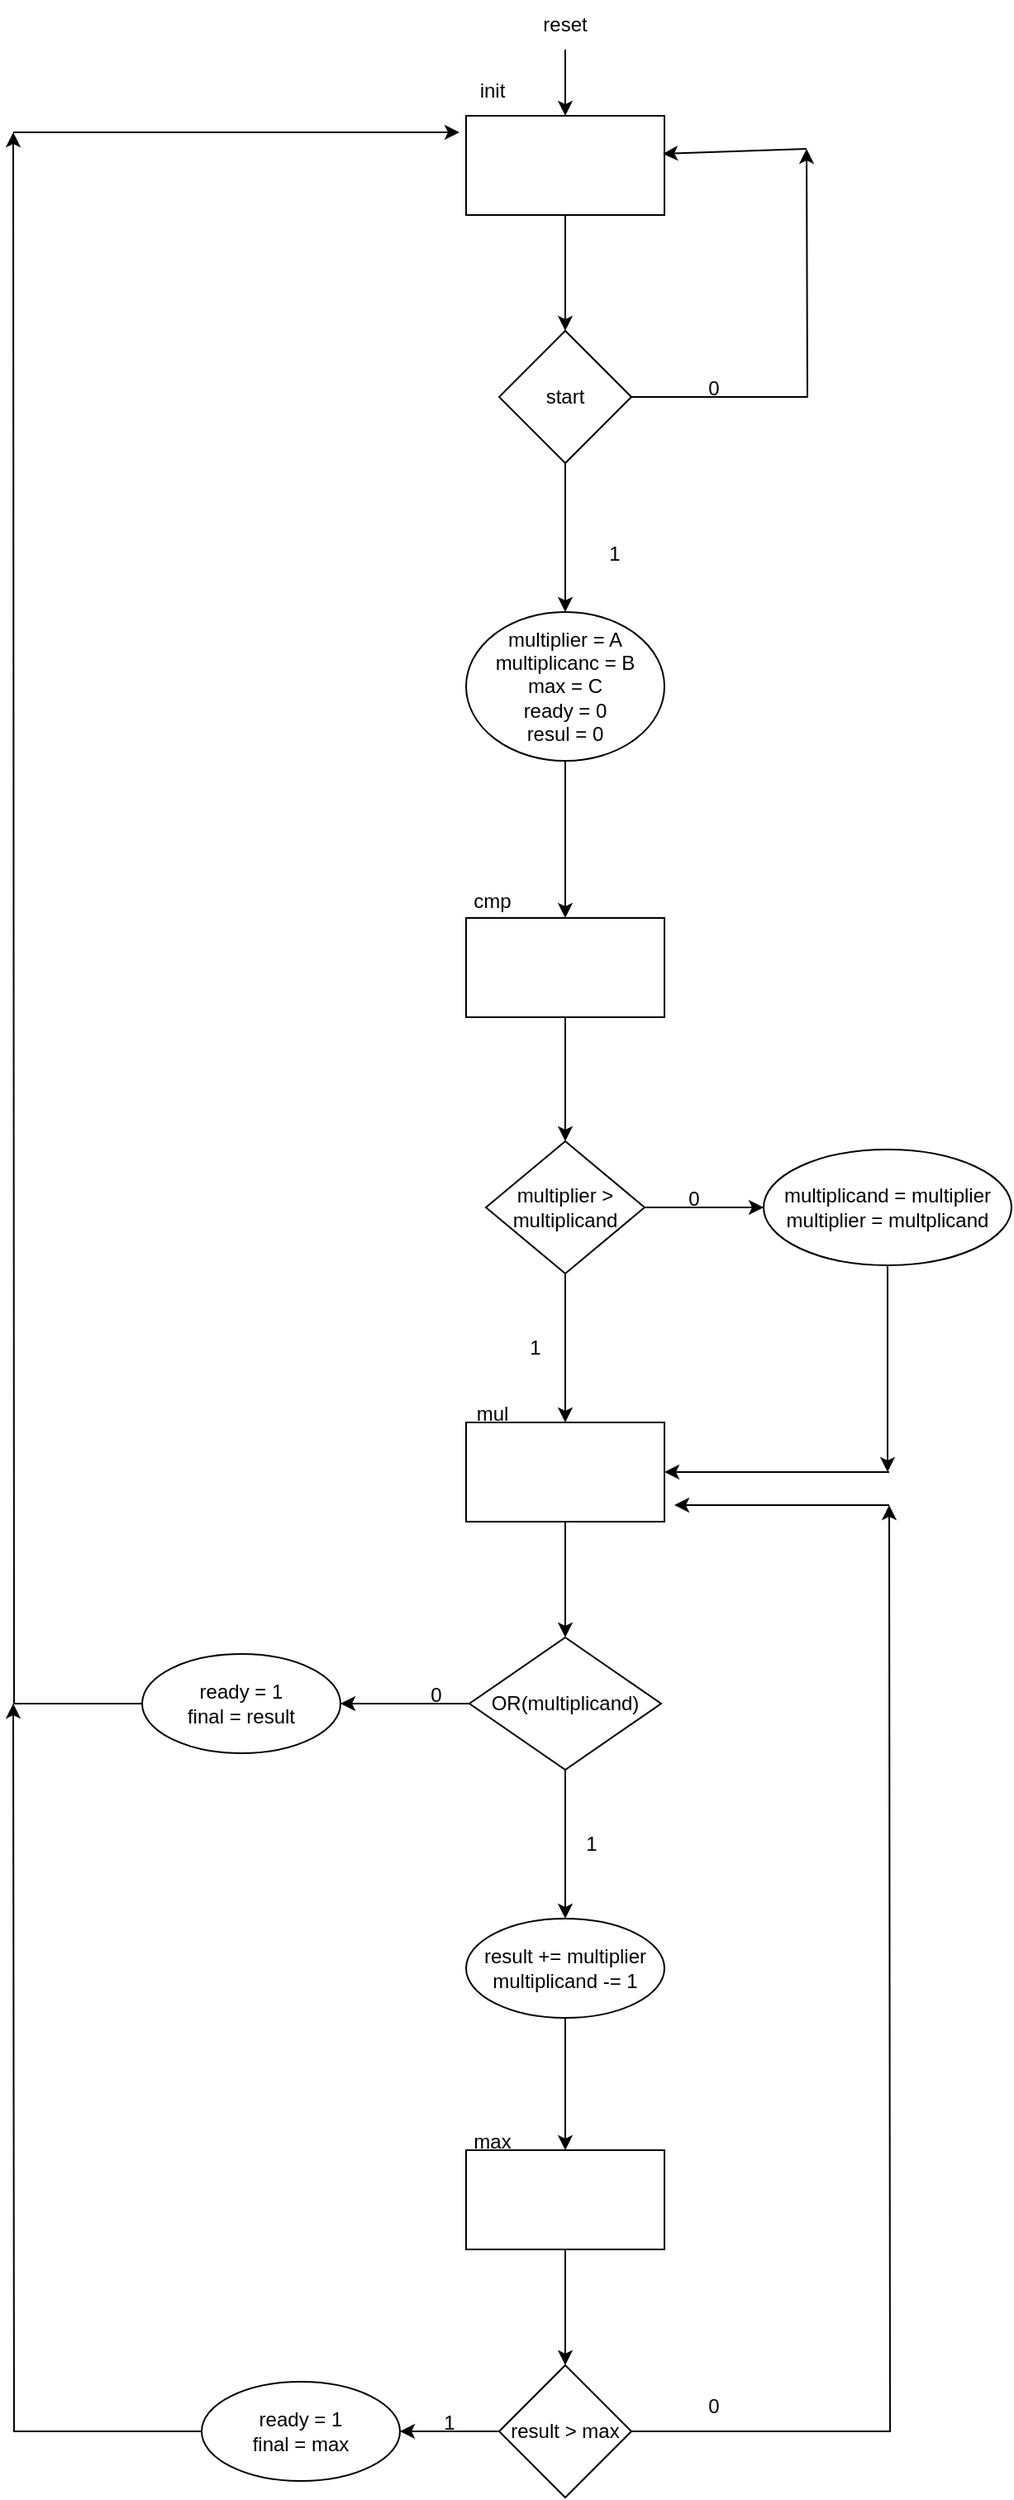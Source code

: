 <mxfile version="18.0.8" type="device"><diagram id="C5RBs43oDa-KdzZeNtuy" name="Page-1"><mxGraphModel dx="1662" dy="798" grid="1" gridSize="10" guides="1" tooltips="1" connect="1" arrows="1" fold="1" page="1" pageScale="1" pageWidth="827" pageHeight="1169" math="0" shadow="0"><root><mxCell id="WIyWlLk6GJQsqaUBKTNV-0"/><mxCell id="WIyWlLk6GJQsqaUBKTNV-1" parent="WIyWlLk6GJQsqaUBKTNV-0"/><mxCell id="GFrCThIroGEPLe5tOuqa-5" value="" style="edgeStyle=orthogonalEdgeStyle;rounded=0;orthogonalLoop=1;jettySize=auto;html=1;" edge="1" parent="WIyWlLk6GJQsqaUBKTNV-1" source="GFrCThIroGEPLe5tOuqa-0" target="GFrCThIroGEPLe5tOuqa-4"><mxGeometry relative="1" as="geometry"/></mxCell><mxCell id="GFrCThIroGEPLe5tOuqa-0" value="" style="rounded=0;whiteSpace=wrap;html=1;" vertex="1" parent="WIyWlLk6GJQsqaUBKTNV-1"><mxGeometry x="354" y="100" width="120" height="60" as="geometry"/></mxCell><mxCell id="GFrCThIroGEPLe5tOuqa-1" value="init" style="text;html=1;strokeColor=none;fillColor=none;align=center;verticalAlign=middle;whiteSpace=wrap;rounded=0;" vertex="1" parent="WIyWlLk6GJQsqaUBKTNV-1"><mxGeometry x="340" y="70" width="60" height="30" as="geometry"/></mxCell><mxCell id="GFrCThIroGEPLe5tOuqa-2" value="" style="endArrow=classic;html=1;rounded=0;entryX=0.5;entryY=0;entryDx=0;entryDy=0;" edge="1" parent="WIyWlLk6GJQsqaUBKTNV-1" target="GFrCThIroGEPLe5tOuqa-0"><mxGeometry width="50" height="50" relative="1" as="geometry"><mxPoint x="414" y="60" as="sourcePoint"/><mxPoint x="414" y="40" as="targetPoint"/></mxGeometry></mxCell><mxCell id="GFrCThIroGEPLe5tOuqa-3" value="reset" style="text;html=1;strokeColor=none;fillColor=none;align=center;verticalAlign=middle;whiteSpace=wrap;rounded=0;" vertex="1" parent="WIyWlLk6GJQsqaUBKTNV-1"><mxGeometry x="384" y="30" width="60" height="30" as="geometry"/></mxCell><mxCell id="GFrCThIroGEPLe5tOuqa-6" style="edgeStyle=orthogonalEdgeStyle;rounded=0;orthogonalLoop=1;jettySize=auto;html=1;" edge="1" parent="WIyWlLk6GJQsqaUBKTNV-1" source="GFrCThIroGEPLe5tOuqa-4"><mxGeometry relative="1" as="geometry"><mxPoint x="560" y="120" as="targetPoint"/></mxGeometry></mxCell><mxCell id="GFrCThIroGEPLe5tOuqa-10" value="" style="edgeStyle=orthogonalEdgeStyle;rounded=0;orthogonalLoop=1;jettySize=auto;html=1;" edge="1" parent="WIyWlLk6GJQsqaUBKTNV-1" source="GFrCThIroGEPLe5tOuqa-4" target="GFrCThIroGEPLe5tOuqa-9"><mxGeometry relative="1" as="geometry"/></mxCell><mxCell id="GFrCThIroGEPLe5tOuqa-4" value="start" style="rhombus;whiteSpace=wrap;html=1;rounded=0;" vertex="1" parent="WIyWlLk6GJQsqaUBKTNV-1"><mxGeometry x="374" y="230" width="80" height="80" as="geometry"/></mxCell><mxCell id="GFrCThIroGEPLe5tOuqa-7" value="" style="endArrow=classic;html=1;rounded=0;entryX=0.992;entryY=0.383;entryDx=0;entryDy=0;entryPerimeter=0;" edge="1" parent="WIyWlLk6GJQsqaUBKTNV-1" target="GFrCThIroGEPLe5tOuqa-0"><mxGeometry width="50" height="50" relative="1" as="geometry"><mxPoint x="560" y="120" as="sourcePoint"/><mxPoint x="440" y="380" as="targetPoint"/></mxGeometry></mxCell><mxCell id="GFrCThIroGEPLe5tOuqa-8" value="0" style="text;html=1;strokeColor=none;fillColor=none;align=center;verticalAlign=middle;whiteSpace=wrap;rounded=0;" vertex="1" parent="WIyWlLk6GJQsqaUBKTNV-1"><mxGeometry x="474" y="250" width="60" height="30" as="geometry"/></mxCell><mxCell id="GFrCThIroGEPLe5tOuqa-13" value="" style="edgeStyle=orthogonalEdgeStyle;rounded=0;orthogonalLoop=1;jettySize=auto;html=1;" edge="1" parent="WIyWlLk6GJQsqaUBKTNV-1" source="GFrCThIroGEPLe5tOuqa-9" target="GFrCThIroGEPLe5tOuqa-12"><mxGeometry relative="1" as="geometry"/></mxCell><mxCell id="GFrCThIroGEPLe5tOuqa-9" value="multiplier = A&lt;br&gt;multiplicanc = B&lt;br&gt;max = C&lt;br&gt;ready = 0&lt;br&gt;resul = 0" style="ellipse;whiteSpace=wrap;html=1;rounded=0;" vertex="1" parent="WIyWlLk6GJQsqaUBKTNV-1"><mxGeometry x="354" y="400" width="120" height="90" as="geometry"/></mxCell><mxCell id="GFrCThIroGEPLe5tOuqa-11" value="1" style="text;html=1;strokeColor=none;fillColor=none;align=center;verticalAlign=middle;whiteSpace=wrap;rounded=0;" vertex="1" parent="WIyWlLk6GJQsqaUBKTNV-1"><mxGeometry x="414" y="350" width="60" height="30" as="geometry"/></mxCell><mxCell id="GFrCThIroGEPLe5tOuqa-16" value="" style="edgeStyle=orthogonalEdgeStyle;rounded=0;orthogonalLoop=1;jettySize=auto;html=1;" edge="1" parent="WIyWlLk6GJQsqaUBKTNV-1" source="GFrCThIroGEPLe5tOuqa-12" target="GFrCThIroGEPLe5tOuqa-15"><mxGeometry relative="1" as="geometry"/></mxCell><mxCell id="GFrCThIroGEPLe5tOuqa-12" value="" style="whiteSpace=wrap;html=1;rounded=0;" vertex="1" parent="WIyWlLk6GJQsqaUBKTNV-1"><mxGeometry x="354" y="585" width="120" height="60" as="geometry"/></mxCell><mxCell id="GFrCThIroGEPLe5tOuqa-14" value="cmp" style="text;html=1;strokeColor=none;fillColor=none;align=center;verticalAlign=middle;whiteSpace=wrap;rounded=0;" vertex="1" parent="WIyWlLk6GJQsqaUBKTNV-1"><mxGeometry x="340" y="560" width="60" height="30" as="geometry"/></mxCell><mxCell id="GFrCThIroGEPLe5tOuqa-18" value="" style="edgeStyle=orthogonalEdgeStyle;rounded=0;orthogonalLoop=1;jettySize=auto;html=1;" edge="1" parent="WIyWlLk6GJQsqaUBKTNV-1" source="GFrCThIroGEPLe5tOuqa-15" target="GFrCThIroGEPLe5tOuqa-17"><mxGeometry relative="1" as="geometry"/></mxCell><mxCell id="GFrCThIroGEPLe5tOuqa-21" value="" style="edgeStyle=orthogonalEdgeStyle;rounded=0;orthogonalLoop=1;jettySize=auto;html=1;" edge="1" parent="WIyWlLk6GJQsqaUBKTNV-1" source="GFrCThIroGEPLe5tOuqa-15" target="GFrCThIroGEPLe5tOuqa-20"><mxGeometry relative="1" as="geometry"/></mxCell><mxCell id="GFrCThIroGEPLe5tOuqa-15" value="multiplier &amp;gt; multiplicand" style="rhombus;whiteSpace=wrap;html=1;rounded=0;" vertex="1" parent="WIyWlLk6GJQsqaUBKTNV-1"><mxGeometry x="366" y="720" width="96" height="80" as="geometry"/></mxCell><mxCell id="GFrCThIroGEPLe5tOuqa-24" style="edgeStyle=orthogonalEdgeStyle;rounded=0;orthogonalLoop=1;jettySize=auto;html=1;exitX=0.5;exitY=1;exitDx=0;exitDy=0;" edge="1" parent="WIyWlLk6GJQsqaUBKTNV-1" source="GFrCThIroGEPLe5tOuqa-17"><mxGeometry relative="1" as="geometry"><mxPoint x="609" y="920" as="targetPoint"/></mxGeometry></mxCell><mxCell id="GFrCThIroGEPLe5tOuqa-17" value="multiplicand = multiplier&lt;br&gt;multiplier = multplicand" style="ellipse;whiteSpace=wrap;html=1;rounded=0;" vertex="1" parent="WIyWlLk6GJQsqaUBKTNV-1"><mxGeometry x="534" y="725" width="150" height="70" as="geometry"/></mxCell><mxCell id="GFrCThIroGEPLe5tOuqa-19" value="0" style="text;html=1;strokeColor=none;fillColor=none;align=center;verticalAlign=middle;whiteSpace=wrap;rounded=0;" vertex="1" parent="WIyWlLk6GJQsqaUBKTNV-1"><mxGeometry x="462" y="740" width="60" height="30" as="geometry"/></mxCell><mxCell id="GFrCThIroGEPLe5tOuqa-27" value="" style="edgeStyle=orthogonalEdgeStyle;rounded=0;orthogonalLoop=1;jettySize=auto;html=1;" edge="1" parent="WIyWlLk6GJQsqaUBKTNV-1" source="GFrCThIroGEPLe5tOuqa-20" target="GFrCThIroGEPLe5tOuqa-26"><mxGeometry relative="1" as="geometry"/></mxCell><mxCell id="GFrCThIroGEPLe5tOuqa-20" value="" style="whiteSpace=wrap;html=1;rounded=0;" vertex="1" parent="WIyWlLk6GJQsqaUBKTNV-1"><mxGeometry x="354" y="890" width="120" height="60" as="geometry"/></mxCell><mxCell id="GFrCThIroGEPLe5tOuqa-22" value="1" style="text;html=1;strokeColor=none;fillColor=none;align=center;verticalAlign=middle;whiteSpace=wrap;rounded=0;" vertex="1" parent="WIyWlLk6GJQsqaUBKTNV-1"><mxGeometry x="366" y="830" width="60" height="30" as="geometry"/></mxCell><mxCell id="GFrCThIroGEPLe5tOuqa-23" value="mul" style="text;html=1;strokeColor=none;fillColor=none;align=center;verticalAlign=middle;whiteSpace=wrap;rounded=0;" vertex="1" parent="WIyWlLk6GJQsqaUBKTNV-1"><mxGeometry x="340" y="870" width="60" height="30" as="geometry"/></mxCell><mxCell id="GFrCThIroGEPLe5tOuqa-25" value="" style="endArrow=classic;html=1;rounded=0;entryX=1;entryY=0.5;entryDx=0;entryDy=0;" edge="1" parent="WIyWlLk6GJQsqaUBKTNV-1" target="GFrCThIroGEPLe5tOuqa-20"><mxGeometry width="50" height="50" relative="1" as="geometry"><mxPoint x="610" y="920" as="sourcePoint"/><mxPoint x="440" y="730" as="targetPoint"/></mxGeometry></mxCell><mxCell id="GFrCThIroGEPLe5tOuqa-29" value="" style="edgeStyle=orthogonalEdgeStyle;rounded=0;orthogonalLoop=1;jettySize=auto;html=1;" edge="1" parent="WIyWlLk6GJQsqaUBKTNV-1" source="GFrCThIroGEPLe5tOuqa-26" target="GFrCThIroGEPLe5tOuqa-28"><mxGeometry relative="1" as="geometry"/></mxCell><mxCell id="GFrCThIroGEPLe5tOuqa-33" value="" style="edgeStyle=orthogonalEdgeStyle;rounded=0;orthogonalLoop=1;jettySize=auto;html=1;" edge="1" parent="WIyWlLk6GJQsqaUBKTNV-1" source="GFrCThIroGEPLe5tOuqa-26" target="GFrCThIroGEPLe5tOuqa-32"><mxGeometry relative="1" as="geometry"/></mxCell><mxCell id="GFrCThIroGEPLe5tOuqa-26" value="OR(multiplicand)" style="rhombus;whiteSpace=wrap;html=1;rounded=0;" vertex="1" parent="WIyWlLk6GJQsqaUBKTNV-1"><mxGeometry x="356" y="1020" width="116" height="80" as="geometry"/></mxCell><mxCell id="GFrCThIroGEPLe5tOuqa-30" style="edgeStyle=orthogonalEdgeStyle;rounded=0;orthogonalLoop=1;jettySize=auto;html=1;exitX=0;exitY=0.5;exitDx=0;exitDy=0;" edge="1" parent="WIyWlLk6GJQsqaUBKTNV-1" source="GFrCThIroGEPLe5tOuqa-28"><mxGeometry relative="1" as="geometry"><mxPoint x="80" y="110" as="targetPoint"/></mxGeometry></mxCell><mxCell id="GFrCThIroGEPLe5tOuqa-28" value="ready = 1&lt;br&gt;final = result" style="ellipse;whiteSpace=wrap;html=1;rounded=0;" vertex="1" parent="WIyWlLk6GJQsqaUBKTNV-1"><mxGeometry x="158" y="1030" width="120" height="60" as="geometry"/></mxCell><mxCell id="GFrCThIroGEPLe5tOuqa-31" value="" style="endArrow=classic;html=1;rounded=0;" edge="1" parent="WIyWlLk6GJQsqaUBKTNV-1"><mxGeometry width="50" height="50" relative="1" as="geometry"><mxPoint x="80" y="110" as="sourcePoint"/><mxPoint x="350" y="110" as="targetPoint"/></mxGeometry></mxCell><mxCell id="GFrCThIroGEPLe5tOuqa-35" value="" style="edgeStyle=orthogonalEdgeStyle;rounded=0;orthogonalLoop=1;jettySize=auto;html=1;" edge="1" parent="WIyWlLk6GJQsqaUBKTNV-1" source="GFrCThIroGEPLe5tOuqa-32" target="GFrCThIroGEPLe5tOuqa-34"><mxGeometry relative="1" as="geometry"/></mxCell><mxCell id="GFrCThIroGEPLe5tOuqa-32" value="result += multiplier&lt;br&gt;multiplicand -= 1" style="ellipse;whiteSpace=wrap;html=1;rounded=0;" vertex="1" parent="WIyWlLk6GJQsqaUBKTNV-1"><mxGeometry x="354" y="1190" width="120" height="60" as="geometry"/></mxCell><mxCell id="GFrCThIroGEPLe5tOuqa-38" value="" style="edgeStyle=orthogonalEdgeStyle;rounded=0;orthogonalLoop=1;jettySize=auto;html=1;" edge="1" parent="WIyWlLk6GJQsqaUBKTNV-1" source="GFrCThIroGEPLe5tOuqa-34" target="GFrCThIroGEPLe5tOuqa-37"><mxGeometry relative="1" as="geometry"/></mxCell><mxCell id="GFrCThIroGEPLe5tOuqa-34" value="" style="whiteSpace=wrap;html=1;rounded=0;" vertex="1" parent="WIyWlLk6GJQsqaUBKTNV-1"><mxGeometry x="354" y="1330" width="120" height="60" as="geometry"/></mxCell><mxCell id="GFrCThIroGEPLe5tOuqa-36" value="max" style="text;html=1;strokeColor=none;fillColor=none;align=center;verticalAlign=middle;whiteSpace=wrap;rounded=0;" vertex="1" parent="WIyWlLk6GJQsqaUBKTNV-1"><mxGeometry x="340" y="1310" width="60" height="30" as="geometry"/></mxCell><mxCell id="GFrCThIroGEPLe5tOuqa-39" style="edgeStyle=orthogonalEdgeStyle;rounded=0;orthogonalLoop=1;jettySize=auto;html=1;exitX=1;exitY=0.5;exitDx=0;exitDy=0;" edge="1" parent="WIyWlLk6GJQsqaUBKTNV-1" source="GFrCThIroGEPLe5tOuqa-37"><mxGeometry relative="1" as="geometry"><mxPoint x="610" y="940" as="targetPoint"/></mxGeometry></mxCell><mxCell id="GFrCThIroGEPLe5tOuqa-46" value="" style="edgeStyle=orthogonalEdgeStyle;rounded=0;orthogonalLoop=1;jettySize=auto;html=1;" edge="1" parent="WIyWlLk6GJQsqaUBKTNV-1" source="GFrCThIroGEPLe5tOuqa-37" target="GFrCThIroGEPLe5tOuqa-45"><mxGeometry relative="1" as="geometry"/></mxCell><mxCell id="GFrCThIroGEPLe5tOuqa-37" value="result &amp;gt; max" style="rhombus;whiteSpace=wrap;html=1;rounded=0;" vertex="1" parent="WIyWlLk6GJQsqaUBKTNV-1"><mxGeometry x="374" y="1460" width="80" height="80" as="geometry"/></mxCell><mxCell id="GFrCThIroGEPLe5tOuqa-40" value="" style="endArrow=classic;html=1;rounded=0;" edge="1" parent="WIyWlLk6GJQsqaUBKTNV-1"><mxGeometry width="50" height="50" relative="1" as="geometry"><mxPoint x="610" y="940" as="sourcePoint"/><mxPoint x="480" y="940" as="targetPoint"/></mxGeometry></mxCell><mxCell id="GFrCThIroGEPLe5tOuqa-41" value="0" style="text;html=1;strokeColor=none;fillColor=none;align=center;verticalAlign=middle;whiteSpace=wrap;rounded=0;" vertex="1" parent="WIyWlLk6GJQsqaUBKTNV-1"><mxGeometry x="306" y="1040" width="60" height="30" as="geometry"/></mxCell><mxCell id="GFrCThIroGEPLe5tOuqa-42" value="1" style="text;html=1;strokeColor=none;fillColor=none;align=center;verticalAlign=middle;whiteSpace=wrap;rounded=0;" vertex="1" parent="WIyWlLk6GJQsqaUBKTNV-1"><mxGeometry x="400" y="1130" width="60" height="30" as="geometry"/></mxCell><mxCell id="GFrCThIroGEPLe5tOuqa-44" value="0" style="text;html=1;strokeColor=none;fillColor=none;align=center;verticalAlign=middle;whiteSpace=wrap;rounded=0;" vertex="1" parent="WIyWlLk6GJQsqaUBKTNV-1"><mxGeometry x="474" y="1470" width="60" height="30" as="geometry"/></mxCell><mxCell id="GFrCThIroGEPLe5tOuqa-48" style="edgeStyle=orthogonalEdgeStyle;rounded=0;orthogonalLoop=1;jettySize=auto;html=1;exitX=0;exitY=0.5;exitDx=0;exitDy=0;" edge="1" parent="WIyWlLk6GJQsqaUBKTNV-1" source="GFrCThIroGEPLe5tOuqa-45"><mxGeometry relative="1" as="geometry"><mxPoint x="80" y="1060" as="targetPoint"/></mxGeometry></mxCell><mxCell id="GFrCThIroGEPLe5tOuqa-45" value="ready = 1&lt;br&gt;final = max" style="ellipse;whiteSpace=wrap;html=1;rounded=0;" vertex="1" parent="WIyWlLk6GJQsqaUBKTNV-1"><mxGeometry x="194" y="1470" width="120" height="60" as="geometry"/></mxCell><mxCell id="GFrCThIroGEPLe5tOuqa-47" value="1" style="text;html=1;strokeColor=none;fillColor=none;align=center;verticalAlign=middle;whiteSpace=wrap;rounded=0;" vertex="1" parent="WIyWlLk6GJQsqaUBKTNV-1"><mxGeometry x="314" y="1480" width="60" height="30" as="geometry"/></mxCell></root></mxGraphModel></diagram></mxfile>